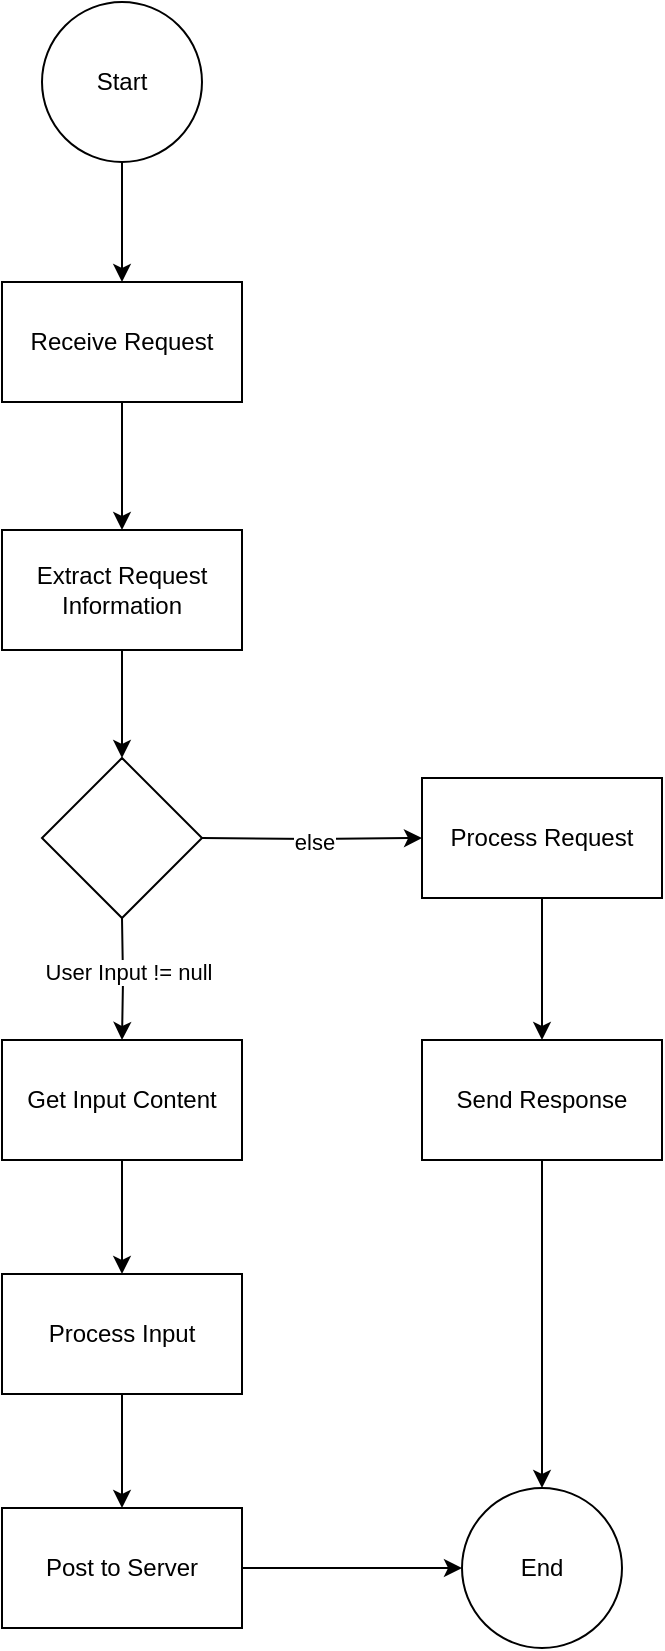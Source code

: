 <mxfile version="24.7.17" pages="3">
  <diagram id="C5RBs43oDa-KdzZeNtuy" name="PUT">
    <mxGraphModel dx="930" dy="929" grid="0" gridSize="10" guides="1" tooltips="1" connect="1" arrows="1" fold="1" page="1" pageScale="1" pageWidth="827" pageHeight="1169" math="0" shadow="0">
      <root>
        <mxCell id="WIyWlLk6GJQsqaUBKTNV-0" />
        <mxCell id="WIyWlLk6GJQsqaUBKTNV-1" parent="WIyWlLk6GJQsqaUBKTNV-0" />
        <mxCell id="qsvIlpljKb_14aQnCwQf-7" style="edgeStyle=orthogonalEdgeStyle;rounded=0;orthogonalLoop=1;jettySize=auto;html=1;exitX=0.5;exitY=1;exitDx=0;exitDy=0;entryX=0.5;entryY=0;entryDx=0;entryDy=0;" parent="WIyWlLk6GJQsqaUBKTNV-1" target="qsvIlpljKb_14aQnCwQf-6" edge="1">
          <mxGeometry relative="1" as="geometry">
            <mxPoint x="308" y="550.333" as="targetPoint" />
            <mxPoint x="308" y="540" as="sourcePoint" />
          </mxGeometry>
        </mxCell>
        <mxCell id="qsvIlpljKb_14aQnCwQf-9" value="User Input != null" style="edgeLabel;html=1;align=center;verticalAlign=middle;resizable=0;points=[];" parent="qsvIlpljKb_14aQnCwQf-7" vertex="1" connectable="0">
          <mxGeometry x="-0.124" y="2" relative="1" as="geometry">
            <mxPoint as="offset" />
          </mxGeometry>
        </mxCell>
        <mxCell id="qsvIlpljKb_14aQnCwQf-8" style="edgeStyle=orthogonalEdgeStyle;rounded=0;orthogonalLoop=1;jettySize=auto;html=1;" parent="WIyWlLk6GJQsqaUBKTNV-1" target="qsvIlpljKb_14aQnCwQf-5" edge="1">
          <mxGeometry relative="1" as="geometry">
            <mxPoint x="348" y="500" as="sourcePoint" />
          </mxGeometry>
        </mxCell>
        <mxCell id="qsvIlpljKb_14aQnCwQf-10" value="else" style="edgeLabel;html=1;align=center;verticalAlign=middle;resizable=0;points=[];" parent="qsvIlpljKb_14aQnCwQf-8" vertex="1" connectable="0">
          <mxGeometry x="0.021" y="-2" relative="1" as="geometry">
            <mxPoint as="offset" />
          </mxGeometry>
        </mxCell>
        <mxCell id="CJ5eCMolqXmtPA-JWYKL-5" style="edgeStyle=orthogonalEdgeStyle;rounded=0;orthogonalLoop=1;jettySize=auto;html=1;" edge="1" parent="WIyWlLk6GJQsqaUBKTNV-1" source="qsvIlpljKb_14aQnCwQf-2" target="CJ5eCMolqXmtPA-JWYKL-0">
          <mxGeometry relative="1" as="geometry" />
        </mxCell>
        <mxCell id="qsvIlpljKb_14aQnCwQf-2" value="Receive Request" style="rounded=0;whiteSpace=wrap;html=1;" parent="WIyWlLk6GJQsqaUBKTNV-1" vertex="1">
          <mxGeometry x="248" y="222" width="120" height="60" as="geometry" />
        </mxCell>
        <mxCell id="CJ5eCMolqXmtPA-JWYKL-14" style="edgeStyle=orthogonalEdgeStyle;rounded=0;orthogonalLoop=1;jettySize=auto;html=1;" edge="1" parent="WIyWlLk6GJQsqaUBKTNV-1" source="qsvIlpljKb_14aQnCwQf-5" target="CJ5eCMolqXmtPA-JWYKL-6">
          <mxGeometry relative="1" as="geometry" />
        </mxCell>
        <mxCell id="qsvIlpljKb_14aQnCwQf-5" value="Process Request" style="rounded=0;whiteSpace=wrap;html=1;" parent="WIyWlLk6GJQsqaUBKTNV-1" vertex="1">
          <mxGeometry x="458" y="470" width="120" height="60" as="geometry" />
        </mxCell>
        <mxCell id="qsvIlpljKb_14aQnCwQf-12" style="edgeStyle=orthogonalEdgeStyle;rounded=0;orthogonalLoop=1;jettySize=auto;html=1;entryX=0.5;entryY=0;entryDx=0;entryDy=0;" parent="WIyWlLk6GJQsqaUBKTNV-1" source="qsvIlpljKb_14aQnCwQf-6" target="qsvIlpljKb_14aQnCwQf-11" edge="1">
          <mxGeometry relative="1" as="geometry" />
        </mxCell>
        <mxCell id="qsvIlpljKb_14aQnCwQf-6" value="Get Input Content" style="rounded=0;whiteSpace=wrap;html=1;" parent="WIyWlLk6GJQsqaUBKTNV-1" vertex="1">
          <mxGeometry x="248" y="601" width="120" height="60" as="geometry" />
        </mxCell>
        <mxCell id="CJ5eCMolqXmtPA-JWYKL-4" style="edgeStyle=orthogonalEdgeStyle;rounded=0;orthogonalLoop=1;jettySize=auto;html=1;" edge="1" parent="WIyWlLk6GJQsqaUBKTNV-1" source="qsvIlpljKb_14aQnCwQf-11" target="CJ5eCMolqXmtPA-JWYKL-3">
          <mxGeometry relative="1" as="geometry" />
        </mxCell>
        <mxCell id="qsvIlpljKb_14aQnCwQf-11" value="Process Input" style="rounded=0;whiteSpace=wrap;html=1;" parent="WIyWlLk6GJQsqaUBKTNV-1" vertex="1">
          <mxGeometry x="248" y="718" width="120" height="60" as="geometry" />
        </mxCell>
        <mxCell id="CJ5eCMolqXmtPA-JWYKL-2" style="edgeStyle=orthogonalEdgeStyle;rounded=0;orthogonalLoop=1;jettySize=auto;html=1;" edge="1" parent="WIyWlLk6GJQsqaUBKTNV-1" source="CJ5eCMolqXmtPA-JWYKL-0" target="CJ5eCMolqXmtPA-JWYKL-1">
          <mxGeometry relative="1" as="geometry" />
        </mxCell>
        <mxCell id="CJ5eCMolqXmtPA-JWYKL-0" value="Extract Request Information" style="rounded=0;whiteSpace=wrap;html=1;" vertex="1" parent="WIyWlLk6GJQsqaUBKTNV-1">
          <mxGeometry x="248" y="346" width="120" height="60" as="geometry" />
        </mxCell>
        <mxCell id="CJ5eCMolqXmtPA-JWYKL-1" value="" style="rhombus;whiteSpace=wrap;html=1;" vertex="1" parent="WIyWlLk6GJQsqaUBKTNV-1">
          <mxGeometry x="268" y="460" width="80" height="80" as="geometry" />
        </mxCell>
        <mxCell id="CJ5eCMolqXmtPA-JWYKL-10" style="edgeStyle=orthogonalEdgeStyle;rounded=0;orthogonalLoop=1;jettySize=auto;html=1;" edge="1" parent="WIyWlLk6GJQsqaUBKTNV-1" source="CJ5eCMolqXmtPA-JWYKL-3" target="CJ5eCMolqXmtPA-JWYKL-8">
          <mxGeometry relative="1" as="geometry" />
        </mxCell>
        <mxCell id="CJ5eCMolqXmtPA-JWYKL-3" value="Post to Server" style="rounded=0;whiteSpace=wrap;html=1;" vertex="1" parent="WIyWlLk6GJQsqaUBKTNV-1">
          <mxGeometry x="248" y="835" width="120" height="60" as="geometry" />
        </mxCell>
        <mxCell id="CJ5eCMolqXmtPA-JWYKL-11" style="edgeStyle=orthogonalEdgeStyle;rounded=0;orthogonalLoop=1;jettySize=auto;html=1;" edge="1" parent="WIyWlLk6GJQsqaUBKTNV-1" source="CJ5eCMolqXmtPA-JWYKL-6" target="CJ5eCMolqXmtPA-JWYKL-8">
          <mxGeometry relative="1" as="geometry" />
        </mxCell>
        <mxCell id="CJ5eCMolqXmtPA-JWYKL-6" value="Send Response" style="rounded=0;whiteSpace=wrap;html=1;" vertex="1" parent="WIyWlLk6GJQsqaUBKTNV-1">
          <mxGeometry x="458" y="601" width="120" height="60" as="geometry" />
        </mxCell>
        <mxCell id="CJ5eCMolqXmtPA-JWYKL-8" value="End" style="ellipse;whiteSpace=wrap;html=1;aspect=fixed;" vertex="1" parent="WIyWlLk6GJQsqaUBKTNV-1">
          <mxGeometry x="478" y="825" width="80" height="80" as="geometry" />
        </mxCell>
        <mxCell id="CJ5eCMolqXmtPA-JWYKL-13" style="edgeStyle=orthogonalEdgeStyle;rounded=0;orthogonalLoop=1;jettySize=auto;html=1;" edge="1" parent="WIyWlLk6GJQsqaUBKTNV-1" source="CJ5eCMolqXmtPA-JWYKL-12" target="qsvIlpljKb_14aQnCwQf-2">
          <mxGeometry relative="1" as="geometry" />
        </mxCell>
        <mxCell id="CJ5eCMolqXmtPA-JWYKL-12" value="Start" style="ellipse;whiteSpace=wrap;html=1;aspect=fixed;" vertex="1" parent="WIyWlLk6GJQsqaUBKTNV-1">
          <mxGeometry x="268" y="82" width="80" height="80" as="geometry" />
        </mxCell>
      </root>
    </mxGraphModel>
  </diagram>
  <diagram id="3ahoem90xDfTwjd22jor" name="POST">
    <mxGraphModel dx="1054" dy="846" grid="0" gridSize="10" guides="1" tooltips="1" connect="1" arrows="1" fold="1" page="1" pageScale="1" pageWidth="827" pageHeight="1169" math="0" shadow="0">
      <root>
        <mxCell id="0" />
        <mxCell id="1" parent="0" />
      </root>
    </mxGraphModel>
  </diagram>
  <diagram id="szcTgiU6fP58oOXw3_0c" name="DELETE">
    <mxGraphModel dx="1054" dy="846" grid="0" gridSize="10" guides="1" tooltips="1" connect="1" arrows="1" fold="1" page="1" pageScale="1" pageWidth="827" pageHeight="1169" math="0" shadow="0">
      <root>
        <mxCell id="0" />
        <mxCell id="1" parent="0" />
      </root>
    </mxGraphModel>
  </diagram>
</mxfile>
